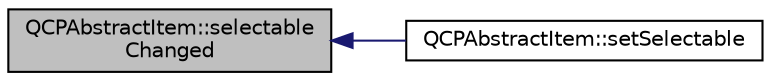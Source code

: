 digraph "QCPAbstractItem::selectableChanged"
{
  edge [fontname="Helvetica",fontsize="10",labelfontname="Helvetica",labelfontsize="10"];
  node [fontname="Helvetica",fontsize="10",shape=record];
  rankdir="LR";
  Node144 [label="QCPAbstractItem::selectable\lChanged",height=0.2,width=0.4,color="black", fillcolor="grey75", style="filled", fontcolor="black"];
  Node144 -> Node145 [dir="back",color="midnightblue",fontsize="10",style="solid",fontname="Helvetica"];
  Node145 [label="QCPAbstractItem::setSelectable",height=0.2,width=0.4,color="black", fillcolor="white", style="filled",URL="$class_q_c_p_abstract_item.html#a8a8e32a55bc478b849756a78c2d87fd2"];
}
